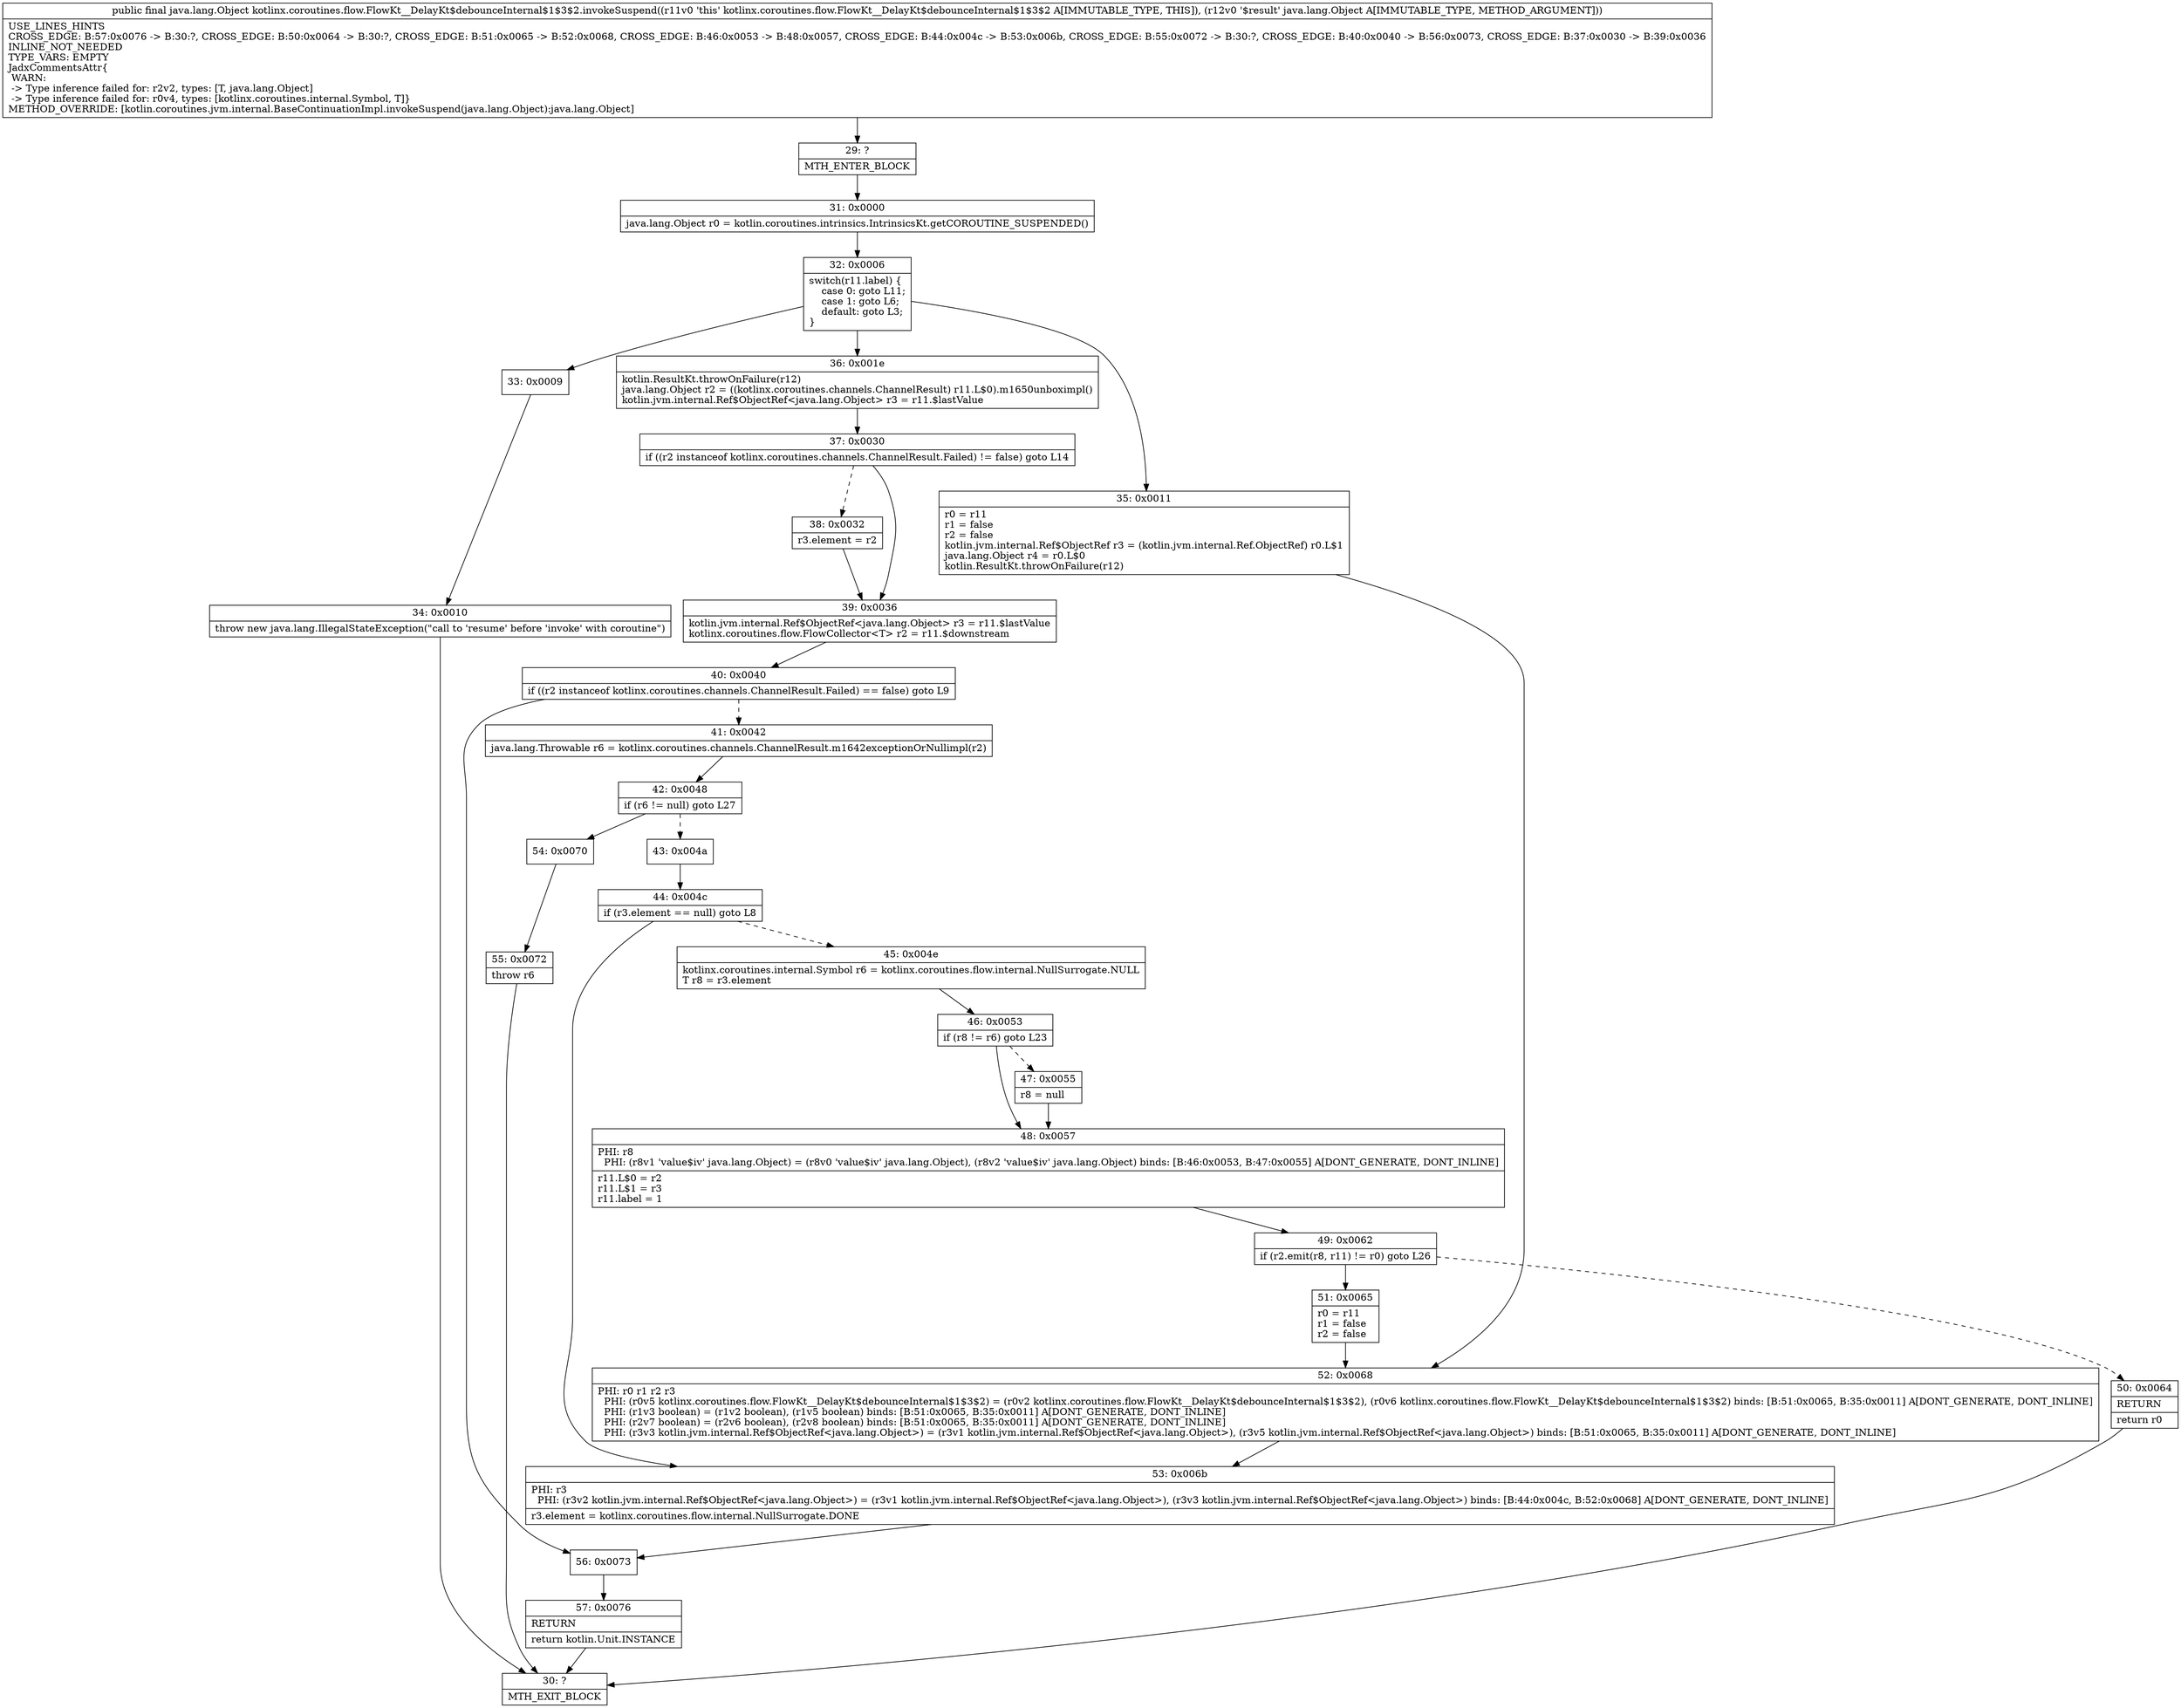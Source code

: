 digraph "CFG forkotlinx.coroutines.flow.FlowKt__DelayKt$debounceInternal$1$3$2.invokeSuspend(Ljava\/lang\/Object;)Ljava\/lang\/Object;" {
Node_29 [shape=record,label="{29\:\ ?|MTH_ENTER_BLOCK\l}"];
Node_31 [shape=record,label="{31\:\ 0x0000|java.lang.Object r0 = kotlin.coroutines.intrinsics.IntrinsicsKt.getCOROUTINE_SUSPENDED()\l}"];
Node_32 [shape=record,label="{32\:\ 0x0006|switch(r11.label) \{\l    case 0: goto L11;\l    case 1: goto L6;\l    default: goto L3;\l\}\l}"];
Node_33 [shape=record,label="{33\:\ 0x0009}"];
Node_34 [shape=record,label="{34\:\ 0x0010|throw new java.lang.IllegalStateException(\"call to 'resume' before 'invoke' with coroutine\")\l}"];
Node_30 [shape=record,label="{30\:\ ?|MTH_EXIT_BLOCK\l}"];
Node_35 [shape=record,label="{35\:\ 0x0011|r0 = r11\lr1 = false\lr2 = false\lkotlin.jvm.internal.Ref$ObjectRef r3 = (kotlin.jvm.internal.Ref.ObjectRef) r0.L$1\ljava.lang.Object r4 = r0.L$0\lkotlin.ResultKt.throwOnFailure(r12)\l}"];
Node_52 [shape=record,label="{52\:\ 0x0068|PHI: r0 r1 r2 r3 \l  PHI: (r0v5 kotlinx.coroutines.flow.FlowKt__DelayKt$debounceInternal$1$3$2) = (r0v2 kotlinx.coroutines.flow.FlowKt__DelayKt$debounceInternal$1$3$2), (r0v6 kotlinx.coroutines.flow.FlowKt__DelayKt$debounceInternal$1$3$2) binds: [B:51:0x0065, B:35:0x0011] A[DONT_GENERATE, DONT_INLINE]\l  PHI: (r1v3 boolean) = (r1v2 boolean), (r1v5 boolean) binds: [B:51:0x0065, B:35:0x0011] A[DONT_GENERATE, DONT_INLINE]\l  PHI: (r2v7 boolean) = (r2v6 boolean), (r2v8 boolean) binds: [B:51:0x0065, B:35:0x0011] A[DONT_GENERATE, DONT_INLINE]\l  PHI: (r3v3 kotlin.jvm.internal.Ref$ObjectRef\<java.lang.Object\>) = (r3v1 kotlin.jvm.internal.Ref$ObjectRef\<java.lang.Object\>), (r3v5 kotlin.jvm.internal.Ref$ObjectRef\<java.lang.Object\>) binds: [B:51:0x0065, B:35:0x0011] A[DONT_GENERATE, DONT_INLINE]\l}"];
Node_53 [shape=record,label="{53\:\ 0x006b|PHI: r3 \l  PHI: (r3v2 kotlin.jvm.internal.Ref$ObjectRef\<java.lang.Object\>) = (r3v1 kotlin.jvm.internal.Ref$ObjectRef\<java.lang.Object\>), (r3v3 kotlin.jvm.internal.Ref$ObjectRef\<java.lang.Object\>) binds: [B:44:0x004c, B:52:0x0068] A[DONT_GENERATE, DONT_INLINE]\l|r3.element = kotlinx.coroutines.flow.internal.NullSurrogate.DONE\l}"];
Node_56 [shape=record,label="{56\:\ 0x0073}"];
Node_57 [shape=record,label="{57\:\ 0x0076|RETURN\l|return kotlin.Unit.INSTANCE\l}"];
Node_36 [shape=record,label="{36\:\ 0x001e|kotlin.ResultKt.throwOnFailure(r12)\ljava.lang.Object r2 = ((kotlinx.coroutines.channels.ChannelResult) r11.L$0).m1650unboximpl()\lkotlin.jvm.internal.Ref$ObjectRef\<java.lang.Object\> r3 = r11.$lastValue\l}"];
Node_37 [shape=record,label="{37\:\ 0x0030|if ((r2 instanceof kotlinx.coroutines.channels.ChannelResult.Failed) != false) goto L14\l}"];
Node_38 [shape=record,label="{38\:\ 0x0032|r3.element = r2\l}"];
Node_39 [shape=record,label="{39\:\ 0x0036|kotlin.jvm.internal.Ref$ObjectRef\<java.lang.Object\> r3 = r11.$lastValue\lkotlinx.coroutines.flow.FlowCollector\<T\> r2 = r11.$downstream\l}"];
Node_40 [shape=record,label="{40\:\ 0x0040|if ((r2 instanceof kotlinx.coroutines.channels.ChannelResult.Failed) == false) goto L9\l}"];
Node_41 [shape=record,label="{41\:\ 0x0042|java.lang.Throwable r6 = kotlinx.coroutines.channels.ChannelResult.m1642exceptionOrNullimpl(r2)\l}"];
Node_42 [shape=record,label="{42\:\ 0x0048|if (r6 != null) goto L27\l}"];
Node_43 [shape=record,label="{43\:\ 0x004a}"];
Node_44 [shape=record,label="{44\:\ 0x004c|if (r3.element == null) goto L8\l}"];
Node_45 [shape=record,label="{45\:\ 0x004e|kotlinx.coroutines.internal.Symbol r6 = kotlinx.coroutines.flow.internal.NullSurrogate.NULL\lT r8 = r3.element\l}"];
Node_46 [shape=record,label="{46\:\ 0x0053|if (r8 != r6) goto L23\l}"];
Node_47 [shape=record,label="{47\:\ 0x0055|r8 = null\l}"];
Node_48 [shape=record,label="{48\:\ 0x0057|PHI: r8 \l  PHI: (r8v1 'value$iv' java.lang.Object) = (r8v0 'value$iv' java.lang.Object), (r8v2 'value$iv' java.lang.Object) binds: [B:46:0x0053, B:47:0x0055] A[DONT_GENERATE, DONT_INLINE]\l|r11.L$0 = r2\lr11.L$1 = r3\lr11.label = 1\l}"];
Node_49 [shape=record,label="{49\:\ 0x0062|if (r2.emit(r8, r11) != r0) goto L26\l}"];
Node_50 [shape=record,label="{50\:\ 0x0064|RETURN\l|return r0\l}"];
Node_51 [shape=record,label="{51\:\ 0x0065|r0 = r11\lr1 = false\lr2 = false\l}"];
Node_54 [shape=record,label="{54\:\ 0x0070}"];
Node_55 [shape=record,label="{55\:\ 0x0072|throw r6\l}"];
MethodNode[shape=record,label="{public final java.lang.Object kotlinx.coroutines.flow.FlowKt__DelayKt$debounceInternal$1$3$2.invokeSuspend((r11v0 'this' kotlinx.coroutines.flow.FlowKt__DelayKt$debounceInternal$1$3$2 A[IMMUTABLE_TYPE, THIS]), (r12v0 '$result' java.lang.Object A[IMMUTABLE_TYPE, METHOD_ARGUMENT]))  | USE_LINES_HINTS\lCROSS_EDGE: B:57:0x0076 \-\> B:30:?, CROSS_EDGE: B:50:0x0064 \-\> B:30:?, CROSS_EDGE: B:51:0x0065 \-\> B:52:0x0068, CROSS_EDGE: B:46:0x0053 \-\> B:48:0x0057, CROSS_EDGE: B:44:0x004c \-\> B:53:0x006b, CROSS_EDGE: B:55:0x0072 \-\> B:30:?, CROSS_EDGE: B:40:0x0040 \-\> B:56:0x0073, CROSS_EDGE: B:37:0x0030 \-\> B:39:0x0036\lINLINE_NOT_NEEDED\lTYPE_VARS: EMPTY\lJadxCommentsAttr\{\l WARN: \l \-\> Type inference failed for: r2v2, types: [T, java.lang.Object]\l \-\> Type inference failed for: r0v4, types: [kotlinx.coroutines.internal.Symbol, T]\}\lMETHOD_OVERRIDE: [kotlin.coroutines.jvm.internal.BaseContinuationImpl.invokeSuspend(java.lang.Object):java.lang.Object]\l}"];
MethodNode -> Node_29;Node_29 -> Node_31;
Node_31 -> Node_32;
Node_32 -> Node_33;
Node_32 -> Node_35;
Node_32 -> Node_36;
Node_33 -> Node_34;
Node_34 -> Node_30;
Node_35 -> Node_52;
Node_52 -> Node_53;
Node_53 -> Node_56;
Node_56 -> Node_57;
Node_57 -> Node_30;
Node_36 -> Node_37;
Node_37 -> Node_38[style=dashed];
Node_37 -> Node_39;
Node_38 -> Node_39;
Node_39 -> Node_40;
Node_40 -> Node_41[style=dashed];
Node_40 -> Node_56;
Node_41 -> Node_42;
Node_42 -> Node_43[style=dashed];
Node_42 -> Node_54;
Node_43 -> Node_44;
Node_44 -> Node_45[style=dashed];
Node_44 -> Node_53;
Node_45 -> Node_46;
Node_46 -> Node_47[style=dashed];
Node_46 -> Node_48;
Node_47 -> Node_48;
Node_48 -> Node_49;
Node_49 -> Node_50[style=dashed];
Node_49 -> Node_51;
Node_50 -> Node_30;
Node_51 -> Node_52;
Node_54 -> Node_55;
Node_55 -> Node_30;
}


